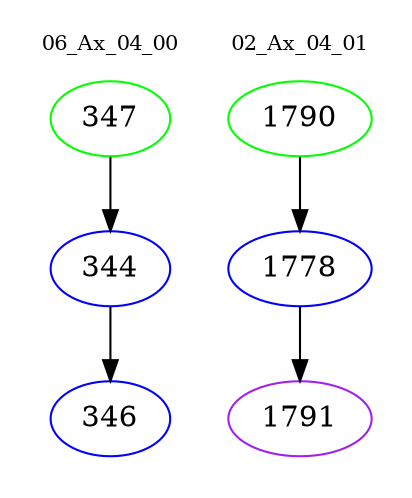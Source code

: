 digraph{
subgraph cluster_0 {
color = white
label = "06_Ax_04_00";
fontsize=10;
T0_347 [label="347", color="green"]
T0_347 -> T0_344 [color="black"]
T0_344 [label="344", color="blue"]
T0_344 -> T0_346 [color="black"]
T0_346 [label="346", color="blue"]
}
subgraph cluster_1 {
color = white
label = "02_Ax_04_01";
fontsize=10;
T1_1790 [label="1790", color="green"]
T1_1790 -> T1_1778 [color="black"]
T1_1778 [label="1778", color="blue"]
T1_1778 -> T1_1791 [color="black"]
T1_1791 [label="1791", color="purple"]
}
}
